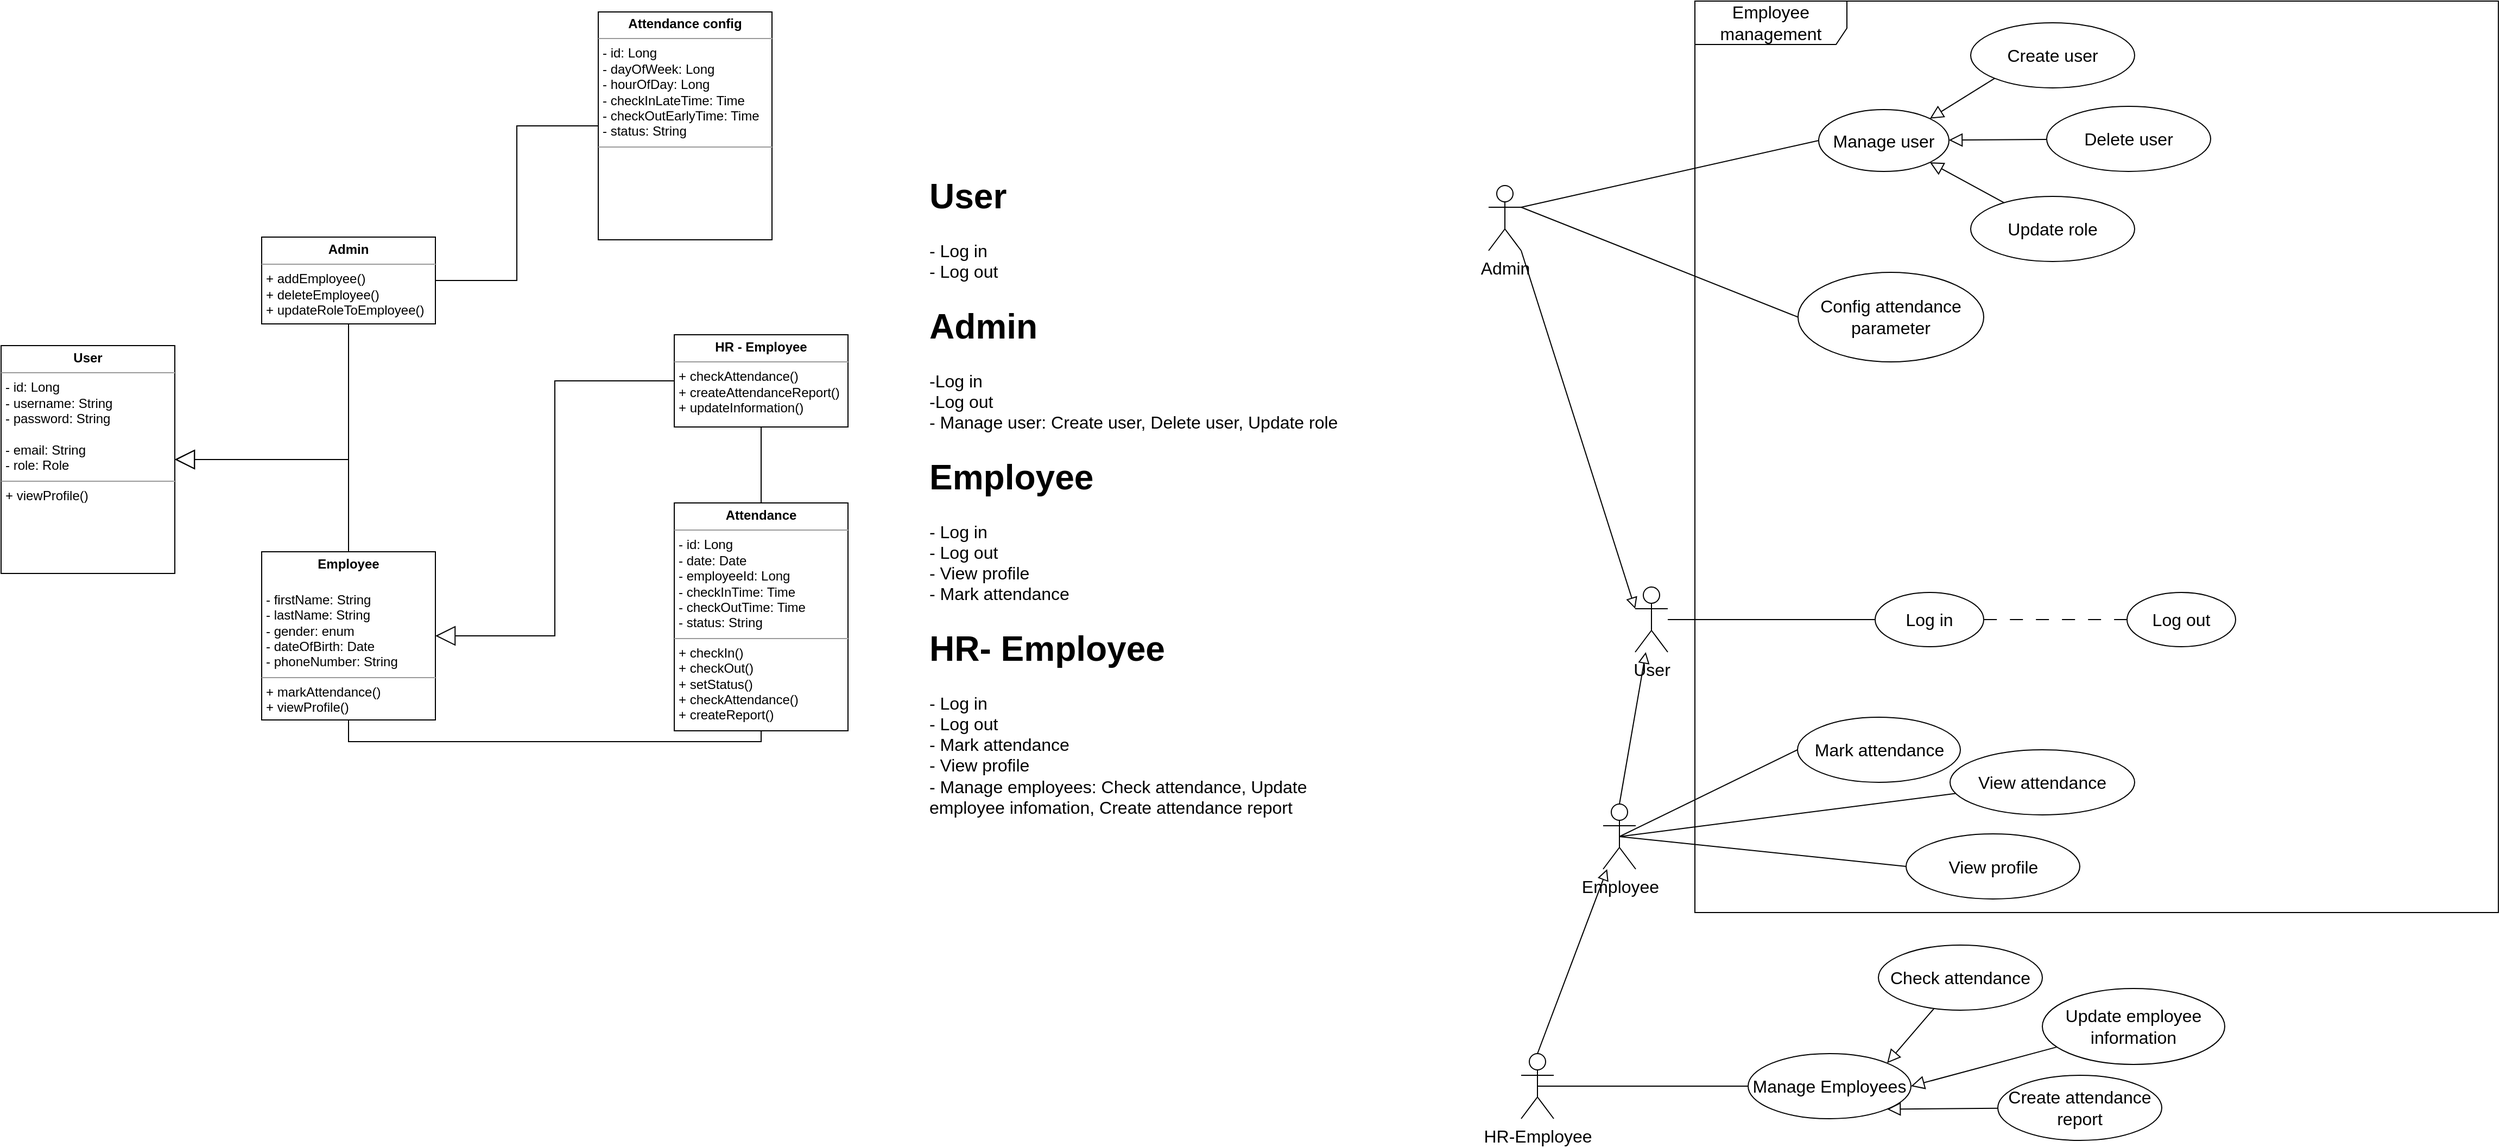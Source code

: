 <mxfile version="21.6.8" type="github">
  <diagram name="Page-1" id="yYdE8fevcW1kotKpUtS1">
    <mxGraphModel dx="2582" dy="-37" grid="1" gridSize="10" guides="1" tooltips="1" connect="1" arrows="1" fold="1" page="0" pageScale="1" pageWidth="850" pageHeight="1100" math="0" shadow="0">
      <root>
        <mxCell id="0" />
        <mxCell id="1" parent="0" />
        <mxCell id="azzmEiPG0c4EjMa-7jpn-20" style="rounded=0;orthogonalLoop=1;jettySize=auto;html=1;entryX=0;entryY=0.333;entryDx=0;entryDy=0;entryPerimeter=0;fontSize=12;startSize=8;endSize=8;endArrow=block;endFill=0;exitX=1;exitY=1;exitDx=0;exitDy=0;exitPerimeter=0;" parent="1" source="azzmEiPG0c4EjMa-7jpn-1" target="azzmEiPG0c4EjMa-7jpn-2" edge="1">
          <mxGeometry relative="1" as="geometry" />
        </mxCell>
        <mxCell id="azzmEiPG0c4EjMa-7jpn-23" style="edgeStyle=none;curved=1;rounded=0;orthogonalLoop=1;jettySize=auto;html=1;exitX=1;exitY=0.333;exitDx=0;exitDy=0;exitPerimeter=0;entryX=0;entryY=0.5;entryDx=0;entryDy=0;fontSize=12;startSize=8;endSize=8;endArrow=none;endFill=0;" parent="1" source="azzmEiPG0c4EjMa-7jpn-1" target="azzmEiPG0c4EjMa-7jpn-22" edge="1">
          <mxGeometry relative="1" as="geometry">
            <mxPoint x="-410" y="678.5" as="sourcePoint" />
          </mxGeometry>
        </mxCell>
        <mxCell id="0ZDP7mP9zb8yZb6EwsvK-36" style="edgeStyle=none;curved=1;rounded=0;orthogonalLoop=1;jettySize=auto;html=1;exitX=1;exitY=0.333;exitDx=0;exitDy=0;exitPerimeter=0;entryX=0;entryY=0.5;entryDx=0;entryDy=0;fontSize=12;startSize=8;endSize=8;endArrow=none;endFill=0;" edge="1" parent="1" source="azzmEiPG0c4EjMa-7jpn-1" target="0ZDP7mP9zb8yZb6EwsvK-35">
          <mxGeometry relative="1" as="geometry" />
        </mxCell>
        <mxCell id="azzmEiPG0c4EjMa-7jpn-1" value="Admin&lt;br&gt;" style="shape=umlActor;verticalLabelPosition=bottom;verticalAlign=top;html=1;outlineConnect=0;fontSize=16;" parent="1" vertex="1">
          <mxGeometry x="-470" y="650" width="30" height="60" as="geometry" />
        </mxCell>
        <mxCell id="azzmEiPG0c4EjMa-7jpn-2" value="User" style="shape=umlActor;verticalLabelPosition=bottom;verticalAlign=top;html=1;outlineConnect=0;fontSize=16;" parent="1" vertex="1">
          <mxGeometry x="-335" y="1020" width="30" height="60" as="geometry" />
        </mxCell>
        <mxCell id="azzmEiPG0c4EjMa-7jpn-21" style="rounded=0;orthogonalLoop=1;jettySize=auto;html=1;exitX=0.5;exitY=0;exitDx=0;exitDy=0;exitPerimeter=0;fontSize=12;startSize=8;endSize=8;endArrow=block;endFill=0;" parent="1" source="azzmEiPG0c4EjMa-7jpn-5" target="azzmEiPG0c4EjMa-7jpn-2" edge="1">
          <mxGeometry relative="1" as="geometry" />
        </mxCell>
        <mxCell id="azzmEiPG0c4EjMa-7jpn-39" style="edgeStyle=none;curved=1;rounded=0;orthogonalLoop=1;jettySize=auto;html=1;exitX=0.5;exitY=0.5;exitDx=0;exitDy=0;exitPerimeter=0;entryX=0;entryY=0.5;entryDx=0;entryDy=0;fontSize=12;startSize=8;endSize=8;endArrow=none;endFill=0;" parent="1" source="azzmEiPG0c4EjMa-7jpn-5" target="azzmEiPG0c4EjMa-7jpn-38" edge="1">
          <mxGeometry relative="1" as="geometry" />
        </mxCell>
        <mxCell id="0ZDP7mP9zb8yZb6EwsvK-33" style="edgeStyle=none;curved=1;rounded=0;orthogonalLoop=1;jettySize=auto;html=1;exitX=0.5;exitY=0.5;exitDx=0;exitDy=0;exitPerimeter=0;fontSize=12;startSize=8;endSize=8;endArrow=none;endFill=0;" edge="1" parent="1" source="azzmEiPG0c4EjMa-7jpn-5" target="0ZDP7mP9zb8yZb6EwsvK-32">
          <mxGeometry relative="1" as="geometry" />
        </mxCell>
        <mxCell id="azzmEiPG0c4EjMa-7jpn-5" value="Employee" style="shape=umlActor;verticalLabelPosition=bottom;verticalAlign=top;html=1;outlineConnect=0;fontSize=16;" parent="1" vertex="1">
          <mxGeometry x="-364.5" y="1220" width="30" height="60" as="geometry" />
        </mxCell>
        <mxCell id="azzmEiPG0c4EjMa-7jpn-19" style="edgeStyle=none;curved=1;rounded=0;orthogonalLoop=1;jettySize=auto;html=1;exitX=0;exitY=0.5;exitDx=0;exitDy=0;fontSize=12;startSize=8;endSize=8;endArrow=none;endFill=0;" parent="1" source="azzmEiPG0c4EjMa-7jpn-10" target="azzmEiPG0c4EjMa-7jpn-2" edge="1">
          <mxGeometry relative="1" as="geometry" />
        </mxCell>
        <mxCell id="azzmEiPG0c4EjMa-7jpn-10" value="Log in" style="ellipse;whiteSpace=wrap;html=1;fontSize=16;" parent="1" vertex="1">
          <mxGeometry x="-114" y="1025" width="100" height="50" as="geometry" />
        </mxCell>
        <mxCell id="azzmEiPG0c4EjMa-7jpn-17" style="edgeStyle=none;curved=1;rounded=0;orthogonalLoop=1;jettySize=auto;html=1;exitX=0.5;exitY=0;exitDx=0;exitDy=0;exitPerimeter=0;fontSize=12;startSize=8;endSize=8;endArrow=block;endFill=0;" parent="1" source="azzmEiPG0c4EjMa-7jpn-12" target="azzmEiPG0c4EjMa-7jpn-5" edge="1">
          <mxGeometry relative="1" as="geometry">
            <mxPoint x="-327" y="1590" as="sourcePoint" />
            <mxPoint x="-327" y="1390" as="targetPoint" />
          </mxGeometry>
        </mxCell>
        <mxCell id="azzmEiPG0c4EjMa-7jpn-12" value="HR-Employee&lt;br&gt;" style="shape=umlActor;verticalLabelPosition=bottom;verticalAlign=top;html=1;outlineConnect=0;fontSize=16;" parent="1" vertex="1">
          <mxGeometry x="-440" y="1450" width="30" height="60" as="geometry" />
        </mxCell>
        <mxCell id="azzmEiPG0c4EjMa-7jpn-13" value="Manage Employees" style="ellipse;whiteSpace=wrap;html=1;fontSize=16;" parent="1" vertex="1">
          <mxGeometry x="-231" y="1450" width="150" height="60" as="geometry" />
        </mxCell>
        <mxCell id="azzmEiPG0c4EjMa-7jpn-15" value="" style="endArrow=none;html=1;rounded=0;fontSize=12;startSize=8;endSize=8;curved=1;exitX=0.5;exitY=0.5;exitDx=0;exitDy=0;exitPerimeter=0;entryX=0;entryY=0.5;entryDx=0;entryDy=0;" parent="1" source="azzmEiPG0c4EjMa-7jpn-12" target="azzmEiPG0c4EjMa-7jpn-13" edge="1">
          <mxGeometry width="50" height="50" relative="1" as="geometry">
            <mxPoint x="-261" y="1480" as="sourcePoint" />
            <mxPoint x="-211" y="1430" as="targetPoint" />
          </mxGeometry>
        </mxCell>
        <mxCell id="azzmEiPG0c4EjMa-7jpn-22" value="Manage user" style="ellipse;whiteSpace=wrap;html=1;fontSize=16;" parent="1" vertex="1">
          <mxGeometry x="-166" y="580" width="120" height="57" as="geometry" />
        </mxCell>
        <mxCell id="azzmEiPG0c4EjMa-7jpn-32" style="edgeStyle=none;curved=1;rounded=0;orthogonalLoop=1;jettySize=auto;html=1;entryX=1;entryY=0;entryDx=0;entryDy=0;fontSize=12;startSize=8;endSize=10;endArrow=block;endFill=0;" parent="1" source="azzmEiPG0c4EjMa-7jpn-29" target="azzmEiPG0c4EjMa-7jpn-13" edge="1">
          <mxGeometry relative="1" as="geometry" />
        </mxCell>
        <mxCell id="azzmEiPG0c4EjMa-7jpn-29" value="Check attendance" style="ellipse;whiteSpace=wrap;html=1;fontSize=16;" parent="1" vertex="1">
          <mxGeometry x="-111" y="1350" width="151" height="60" as="geometry" />
        </mxCell>
        <mxCell id="azzmEiPG0c4EjMa-7jpn-30" style="edgeStyle=none;curved=1;rounded=0;orthogonalLoop=1;jettySize=auto;html=1;exitX=0.5;exitY=1;exitDx=0;exitDy=0;fontSize=12;startSize=8;endSize=8;" parent="1" source="azzmEiPG0c4EjMa-7jpn-13" target="azzmEiPG0c4EjMa-7jpn-13" edge="1">
          <mxGeometry relative="1" as="geometry" />
        </mxCell>
        <mxCell id="azzmEiPG0c4EjMa-7jpn-35" style="edgeStyle=none;curved=1;rounded=0;orthogonalLoop=1;jettySize=auto;html=1;entryX=1;entryY=0.5;entryDx=0;entryDy=0;fontSize=12;startSize=8;endSize=10;endArrow=block;endFill=0;" parent="1" source="azzmEiPG0c4EjMa-7jpn-34" target="azzmEiPG0c4EjMa-7jpn-13" edge="1">
          <mxGeometry relative="1" as="geometry" />
        </mxCell>
        <mxCell id="azzmEiPG0c4EjMa-7jpn-34" value="Update employee information" style="ellipse;whiteSpace=wrap;html=1;fontSize=16;" parent="1" vertex="1">
          <mxGeometry x="40" y="1390" width="168" height="70" as="geometry" />
        </mxCell>
        <mxCell id="azzmEiPG0c4EjMa-7jpn-43" style="edgeStyle=none;orthogonalLoop=1;jettySize=auto;html=1;entryX=1;entryY=1;entryDx=0;entryDy=0;fontSize=12;startSize=8;endSize=10;endArrow=block;endFill=0;curved=1;targetPerimeterSpacing=1;" parent="1" source="azzmEiPG0c4EjMa-7jpn-36" target="azzmEiPG0c4EjMa-7jpn-13" edge="1">
          <mxGeometry relative="1" as="geometry" />
        </mxCell>
        <mxCell id="azzmEiPG0c4EjMa-7jpn-36" value="Create attendance report" style="ellipse;whiteSpace=wrap;html=1;fontSize=16;" parent="1" vertex="1">
          <mxGeometry x="-1" y="1470" width="151" height="60" as="geometry" />
        </mxCell>
        <mxCell id="azzmEiPG0c4EjMa-7jpn-38" value="Mark attendance" style="ellipse;whiteSpace=wrap;html=1;fontSize=16;" parent="1" vertex="1">
          <mxGeometry x="-185.5" y="1140" width="150" height="60" as="geometry" />
        </mxCell>
        <mxCell id="azzmEiPG0c4EjMa-7jpn-48" style="edgeStyle=none;curved=1;rounded=0;orthogonalLoop=1;jettySize=auto;html=1;exitX=0;exitY=1;exitDx=0;exitDy=0;entryX=1;entryY=0;entryDx=0;entryDy=0;fontSize=12;startSize=8;endSize=10;endArrow=block;endFill=0;" parent="1" source="azzmEiPG0c4EjMa-7jpn-44" target="azzmEiPG0c4EjMa-7jpn-22" edge="1">
          <mxGeometry relative="1" as="geometry" />
        </mxCell>
        <mxCell id="azzmEiPG0c4EjMa-7jpn-44" value="Create user" style="ellipse;whiteSpace=wrap;html=1;fontSize=16;" parent="1" vertex="1">
          <mxGeometry x="-26" y="500" width="151" height="60" as="geometry" />
        </mxCell>
        <mxCell id="azzmEiPG0c4EjMa-7jpn-49" style="edgeStyle=none;curved=1;rounded=0;orthogonalLoop=1;jettySize=auto;html=1;fontSize=12;startSize=8;endSize=10;endArrow=block;endFill=0;" parent="1" source="azzmEiPG0c4EjMa-7jpn-45" target="azzmEiPG0c4EjMa-7jpn-22" edge="1">
          <mxGeometry relative="1" as="geometry" />
        </mxCell>
        <mxCell id="azzmEiPG0c4EjMa-7jpn-45" value="Delete user" style="ellipse;whiteSpace=wrap;html=1;fontSize=16;" parent="1" vertex="1">
          <mxGeometry x="44" y="577" width="151" height="60" as="geometry" />
        </mxCell>
        <mxCell id="azzmEiPG0c4EjMa-7jpn-51" style="edgeStyle=none;curved=1;rounded=0;orthogonalLoop=1;jettySize=auto;html=1;fontSize=12;startSize=8;endSize=8;endArrow=none;endFill=0;dashed=1;dashPattern=12 12;" parent="1" source="azzmEiPG0c4EjMa-7jpn-50" target="azzmEiPG0c4EjMa-7jpn-10" edge="1">
          <mxGeometry relative="1" as="geometry" />
        </mxCell>
        <mxCell id="azzmEiPG0c4EjMa-7jpn-50" value="Log out" style="ellipse;whiteSpace=wrap;html=1;fontSize=16;" parent="1" vertex="1">
          <mxGeometry x="118" y="1025" width="100" height="50" as="geometry" />
        </mxCell>
        <mxCell id="azzmEiPG0c4EjMa-7jpn-56" style="edgeStyle=none;curved=1;rounded=0;orthogonalLoop=1;jettySize=auto;html=1;entryX=0.5;entryY=0.5;entryDx=0;entryDy=0;entryPerimeter=0;fontSize=12;startSize=8;endSize=8;endArrow=none;endFill=0;exitX=0;exitY=0.5;exitDx=0;exitDy=0;" parent="1" source="azzmEiPG0c4EjMa-7jpn-55" target="azzmEiPG0c4EjMa-7jpn-5" edge="1">
          <mxGeometry relative="1" as="geometry" />
        </mxCell>
        <mxCell id="azzmEiPG0c4EjMa-7jpn-55" value="View profile" style="ellipse;whiteSpace=wrap;html=1;fontSize=16;" parent="1" vertex="1">
          <mxGeometry x="-85.5" y="1247.5" width="160" height="60" as="geometry" />
        </mxCell>
        <mxCell id="azzmEiPG0c4EjMa-7jpn-58" style="edgeStyle=none;curved=1;rounded=0;orthogonalLoop=1;jettySize=auto;html=1;entryX=1;entryY=1;entryDx=0;entryDy=0;fontSize=12;startSize=8;endSize=10;endArrow=block;endFill=0;" parent="1" source="azzmEiPG0c4EjMa-7jpn-57" target="azzmEiPG0c4EjMa-7jpn-22" edge="1">
          <mxGeometry relative="1" as="geometry" />
        </mxCell>
        <mxCell id="azzmEiPG0c4EjMa-7jpn-57" value="Update role" style="ellipse;whiteSpace=wrap;html=1;fontSize=16;" parent="1" vertex="1">
          <mxGeometry x="-26" y="660" width="151" height="60" as="geometry" />
        </mxCell>
        <mxCell id="azzmEiPG0c4EjMa-7jpn-60" value="Employee management" style="shape=umlFrame;whiteSpace=wrap;html=1;pointerEvents=0;fontSize=16;width=140;height=40;" parent="1" vertex="1">
          <mxGeometry x="-280" y="480" width="740" height="840" as="geometry" />
        </mxCell>
        <mxCell id="azzmEiPG0c4EjMa-7jpn-63" value="&lt;h1 style=&quot;border-color: var(--border-color);&quot;&gt;User&lt;/h1&gt;&lt;div&gt;- Log in&lt;/div&gt;&lt;div&gt;- Log out&lt;/div&gt;&lt;h1&gt;Admin&lt;/h1&gt;&lt;div&gt;-Log in&lt;/div&gt;&lt;div&gt;-Log out&lt;/div&gt;&lt;div&gt;- Manage user: Create user, Delete user, Update role&lt;br&gt;&lt;h1 style=&quot;border-color: var(--border-color);&quot;&gt;Employee&lt;/h1&gt;&lt;/div&gt;&lt;div&gt;- Log in&lt;/div&gt;&lt;div&gt;- Log out&lt;/div&gt;&lt;div&gt;- View profile&lt;/div&gt;&lt;div&gt;- Mark attendance&lt;/div&gt;&lt;div&gt;&lt;h1 style=&quot;border-color: var(--border-color);&quot;&gt;HR- Employee&lt;/h1&gt;&lt;/div&gt;&lt;div&gt;- Log in&lt;/div&gt;&lt;div&gt;- Log out&lt;/div&gt;&lt;div&gt;- Mark attendance&lt;/div&gt;&lt;div&gt;- View profile&lt;/div&gt;&lt;div&gt;- Manage employees: Check attendance, Update employee infomation, Create attendance report&lt;/div&gt;" style="text;html=1;strokeColor=none;fillColor=none;spacing=5;spacingTop=-20;whiteSpace=wrap;overflow=hidden;rounded=0;fontSize=16;" parent="1" vertex="1">
          <mxGeometry x="-990" y="630" width="410" height="620" as="geometry" />
        </mxCell>
        <mxCell id="0ZDP7mP9zb8yZb6EwsvK-1" value="&lt;p style=&quot;margin:0px;margin-top:4px;text-align:center;&quot;&gt;&lt;b&gt;User&lt;/b&gt;&lt;/p&gt;&lt;hr size=&quot;1&quot;&gt;&lt;p style=&quot;margin:0px;margin-left:4px;&quot;&gt;- id: Long&lt;/p&gt;&lt;p style=&quot;margin:0px;margin-left:4px;&quot;&gt;- username: String&lt;/p&gt;&lt;p style=&quot;margin:0px;margin-left:4px;&quot;&gt;- password: String&lt;/p&gt;&lt;p style=&quot;margin:0px;margin-left:4px;&quot;&gt;&lt;br&gt;&lt;/p&gt;&lt;p style=&quot;margin:0px;margin-left:4px;&quot;&gt;- email: String&lt;/p&gt;&lt;p style=&quot;margin:0px;margin-left:4px;&quot;&gt;- role: Role&lt;/p&gt;&lt;hr size=&quot;1&quot;&gt;&lt;p style=&quot;margin:0px;margin-left:4px;&quot;&gt;+ viewProfile()&lt;/p&gt;" style="verticalAlign=top;align=left;overflow=fill;fontSize=12;fontFamily=Helvetica;html=1;whiteSpace=wrap;" vertex="1" parent="1">
          <mxGeometry x="-1840" y="797.5" width="160" height="210" as="geometry" />
        </mxCell>
        <mxCell id="0ZDP7mP9zb8yZb6EwsvK-38" style="edgeStyle=orthogonalEdgeStyle;rounded=0;orthogonalLoop=1;jettySize=auto;html=1;exitX=1;exitY=0.5;exitDx=0;exitDy=0;entryX=0;entryY=0.5;entryDx=0;entryDy=0;fontSize=12;startSize=8;endSize=8;endArrow=none;endFill=0;" edge="1" parent="1" source="0ZDP7mP9zb8yZb6EwsvK-2" target="0ZDP7mP9zb8yZb6EwsvK-37">
          <mxGeometry relative="1" as="geometry" />
        </mxCell>
        <mxCell id="0ZDP7mP9zb8yZb6EwsvK-2" value="&lt;p style=&quot;margin:0px;margin-top:4px;text-align:center;&quot;&gt;&lt;b&gt;Admin&lt;/b&gt;&lt;/p&gt;&lt;hr size=&quot;1&quot;&gt;&lt;p style=&quot;margin:0px;margin-left:4px;&quot;&gt;+ addEmployee()&lt;/p&gt;&lt;p style=&quot;margin:0px;margin-left:4px;&quot;&gt;+ deleteEmployee()&lt;br&gt;&lt;/p&gt;&lt;p style=&quot;margin:0px;margin-left:4px;&quot;&gt;+ updateRoleToEmployee()&lt;br&gt;&lt;/p&gt;" style="verticalAlign=top;align=left;overflow=fill;fontSize=12;fontFamily=Helvetica;html=1;whiteSpace=wrap;" vertex="1" parent="1">
          <mxGeometry x="-1600" y="697.5" width="160" height="80" as="geometry" />
        </mxCell>
        <mxCell id="0ZDP7mP9zb8yZb6EwsvK-3" value="&lt;p style=&quot;margin:0px;margin-top:4px;text-align:center;&quot;&gt;&lt;b&gt;Employee&lt;/b&gt;&lt;/p&gt;&lt;p style=&quot;margin:0px;margin-top:4px;text-align:center;&quot;&gt;&lt;b&gt;&lt;br&gt;&lt;/b&gt;&lt;/p&gt;&lt;p style=&quot;border-color: var(--border-color); margin: 0px 0px 0px 4px;&quot;&gt;- firstName: String&lt;/p&gt;&lt;p style=&quot;border-color: var(--border-color); margin: 0px 0px 0px 4px;&quot;&gt;- lastName: String&lt;/p&gt;&lt;p style=&quot;border-color: var(--border-color); margin: 0px 0px 0px 4px;&quot;&gt;- gender: enum&lt;/p&gt;&lt;p style=&quot;border-color: var(--border-color); margin: 0px 0px 0px 4px;&quot;&gt;- dateOfBirth: Date&lt;/p&gt;&lt;p style=&quot;border-color: var(--border-color); margin: 0px 0px 0px 4px;&quot;&gt;- phoneNumber: String&lt;/p&gt;&lt;hr size=&quot;1&quot;&gt;&lt;p style=&quot;margin:0px;margin-left:4px;&quot;&gt;+ markAttendance()&lt;/p&gt;&lt;p style=&quot;margin:0px;margin-left:4px;&quot;&gt;+ viewProfile()&lt;/p&gt;" style="verticalAlign=top;align=left;overflow=fill;fontSize=12;fontFamily=Helvetica;html=1;whiteSpace=wrap;" vertex="1" parent="1">
          <mxGeometry x="-1600" y="987.5" width="160" height="155" as="geometry" />
        </mxCell>
        <mxCell id="0ZDP7mP9zb8yZb6EwsvK-4" value="&lt;p style=&quot;margin:0px;margin-top:4px;text-align:center;&quot;&gt;&lt;b&gt;HR - Employee&lt;/b&gt;&lt;/p&gt;&lt;hr size=&quot;1&quot;&gt;&lt;p style=&quot;margin:0px;margin-left:4px;&quot;&gt;&lt;span style=&quot;background-color: initial;&quot;&gt;+ checkAttendance()&lt;/span&gt;&lt;br&gt;&lt;/p&gt;&lt;p style=&quot;margin:0px;margin-left:4px;&quot;&gt;+ createAttendanceReport()&lt;/p&gt;&lt;p style=&quot;margin:0px;margin-left:4px;&quot;&gt;+ updateInformation()&lt;/p&gt;" style="verticalAlign=top;align=left;overflow=fill;fontSize=12;fontFamily=Helvetica;html=1;whiteSpace=wrap;" vertex="1" parent="1">
          <mxGeometry x="-1220" y="787.5" width="160" height="85" as="geometry" />
        </mxCell>
        <mxCell id="0ZDP7mP9zb8yZb6EwsvK-5" value="&lt;p style=&quot;margin:0px;margin-top:4px;text-align:center;&quot;&gt;&lt;b&gt;Attendance&lt;/b&gt;&lt;/p&gt;&lt;hr size=&quot;1&quot;&gt;&lt;p style=&quot;margin:0px;margin-left:4px;&quot;&gt;- id: Long&lt;/p&gt;&lt;p style=&quot;margin:0px;margin-left:4px;&quot;&gt;- date: Date&lt;/p&gt;&lt;p style=&quot;margin:0px;margin-left:4px;&quot;&gt;- employeeId: Long&lt;/p&gt;&lt;p style=&quot;margin:0px;margin-left:4px;&quot;&gt;- checkInTime: Time&lt;/p&gt;&lt;p style=&quot;margin:0px;margin-left:4px;&quot;&gt;- checkOutTime: Time&lt;/p&gt;&lt;p style=&quot;margin:0px;margin-left:4px;&quot;&gt;- status: String&lt;/p&gt;&lt;hr size=&quot;1&quot;&gt;&lt;p style=&quot;margin:0px;margin-left:4px;&quot;&gt;+ checkIn()&lt;/p&gt;&lt;p style=&quot;margin:0px;margin-left:4px;&quot;&gt;+ checkOut()&lt;/p&gt;&lt;p style=&quot;margin:0px;margin-left:4px;&quot;&gt;+ setStatus()&lt;/p&gt;&lt;p style=&quot;margin:0px;margin-left:4px;&quot;&gt;+ checkAttendance()&lt;/p&gt;&lt;p style=&quot;margin:0px;margin-left:4px;&quot;&gt;+ createReport()&lt;/p&gt;" style="verticalAlign=top;align=left;overflow=fill;fontSize=12;fontFamily=Helvetica;html=1;whiteSpace=wrap;" vertex="1" parent="1">
          <mxGeometry x="-1220" y="942.5" width="160" height="210" as="geometry" />
        </mxCell>
        <mxCell id="0ZDP7mP9zb8yZb6EwsvK-24" value="" style="endArrow=block;endSize=16;endFill=0;html=1;rounded=0;fontSize=12;exitX=0.5;exitY=1;exitDx=0;exitDy=0;entryX=1;entryY=0.5;entryDx=0;entryDy=0;edgeStyle=orthogonalEdgeStyle;" edge="1" parent="1" source="0ZDP7mP9zb8yZb6EwsvK-2" target="0ZDP7mP9zb8yZb6EwsvK-1">
          <mxGeometry width="160" relative="1" as="geometry">
            <mxPoint x="-1250" y="837.5" as="sourcePoint" />
            <mxPoint x="-1390" y="727.5" as="targetPoint" />
          </mxGeometry>
        </mxCell>
        <mxCell id="0ZDP7mP9zb8yZb6EwsvK-25" value="" style="endArrow=block;endSize=16;endFill=0;html=1;rounded=0;fontSize=12;exitX=0.5;exitY=0;exitDx=0;exitDy=0;entryX=1;entryY=0.5;entryDx=0;entryDy=0;edgeStyle=orthogonalEdgeStyle;" edge="1" parent="1" source="0ZDP7mP9zb8yZb6EwsvK-3" target="0ZDP7mP9zb8yZb6EwsvK-1">
          <mxGeometry width="160" relative="1" as="geometry">
            <mxPoint x="-1530" y="857.5" as="sourcePoint" />
            <mxPoint x="-1650" y="957.5" as="targetPoint" />
          </mxGeometry>
        </mxCell>
        <mxCell id="0ZDP7mP9zb8yZb6EwsvK-28" value="" style="endArrow=block;endSize=16;endFill=0;html=1;rounded=0;fontSize=12;exitX=0;exitY=0.5;exitDx=0;exitDy=0;entryX=1;entryY=0.5;entryDx=0;entryDy=0;edgeStyle=orthogonalEdgeStyle;" edge="1" parent="1" source="0ZDP7mP9zb8yZb6EwsvK-4" target="0ZDP7mP9zb8yZb6EwsvK-3">
          <mxGeometry width="160" relative="1" as="geometry">
            <mxPoint x="-1220" y="862.5" as="sourcePoint" />
            <mxPoint x="-1220" y="787.5" as="targetPoint" />
          </mxGeometry>
        </mxCell>
        <mxCell id="0ZDP7mP9zb8yZb6EwsvK-30" value="" style="endArrow=none;endFill=0;endSize=12;html=1;rounded=0;fontSize=12;entryX=0.5;entryY=1;entryDx=0;entryDy=0;exitX=0.5;exitY=1;exitDx=0;exitDy=0;edgeStyle=orthogonalEdgeStyle;" edge="1" parent="1" source="0ZDP7mP9zb8yZb6EwsvK-5" target="0ZDP7mP9zb8yZb6EwsvK-3">
          <mxGeometry width="160" relative="1" as="geometry">
            <mxPoint x="-1350" y="1027.5" as="sourcePoint" />
            <mxPoint x="-1190" y="1027.5" as="targetPoint" />
          </mxGeometry>
        </mxCell>
        <mxCell id="0ZDP7mP9zb8yZb6EwsvK-31" value="" style="endArrow=none;endFill=0;endSize=12;html=1;rounded=0;fontSize=12;entryX=0.5;entryY=1;entryDx=0;entryDy=0;edgeStyle=orthogonalEdgeStyle;" edge="1" parent="1" source="0ZDP7mP9zb8yZb6EwsvK-5" target="0ZDP7mP9zb8yZb6EwsvK-4">
          <mxGeometry width="160" relative="1" as="geometry">
            <mxPoint x="-1070" y="1122.5" as="sourcePoint" />
            <mxPoint x="-1100" y="1017.5" as="targetPoint" />
          </mxGeometry>
        </mxCell>
        <mxCell id="0ZDP7mP9zb8yZb6EwsvK-32" value="View attendance" style="ellipse;whiteSpace=wrap;html=1;fontSize=16;" vertex="1" parent="1">
          <mxGeometry x="-45" y="1170" width="170" height="60" as="geometry" />
        </mxCell>
        <mxCell id="0ZDP7mP9zb8yZb6EwsvK-35" value="Config attendance parameter" style="ellipse;whiteSpace=wrap;html=1;fontSize=16;" vertex="1" parent="1">
          <mxGeometry x="-185" y="730" width="171" height="82.5" as="geometry" />
        </mxCell>
        <mxCell id="0ZDP7mP9zb8yZb6EwsvK-37" value="&lt;p style=&quot;margin:0px;margin-top:4px;text-align:center;&quot;&gt;&lt;b&gt;Attendance config&lt;/b&gt;&lt;/p&gt;&lt;hr size=&quot;1&quot;&gt;&lt;p style=&quot;margin:0px;margin-left:4px;&quot;&gt;- id: Long&lt;/p&gt;&lt;p style=&quot;margin:0px;margin-left:4px;&quot;&gt;- dayOfWeek: Long&lt;/p&gt;&lt;p style=&quot;margin:0px;margin-left:4px;&quot;&gt;- hourOfDay: Long&lt;/p&gt;&lt;p style=&quot;margin:0px;margin-left:4px;&quot;&gt;- checkInLateTime: Time&lt;/p&gt;&lt;p style=&quot;margin:0px;margin-left:4px;&quot;&gt;- checkOutEarlyTime: Time&lt;/p&gt;&lt;p style=&quot;margin:0px;margin-left:4px;&quot;&gt;- status: String&lt;/p&gt;&lt;hr size=&quot;1&quot;&gt;&lt;p style=&quot;margin:0px;margin-left:4px;&quot;&gt;&lt;br&gt;&lt;/p&gt;" style="verticalAlign=top;align=left;overflow=fill;fontSize=12;fontFamily=Helvetica;html=1;whiteSpace=wrap;" vertex="1" parent="1">
          <mxGeometry x="-1290" y="490" width="160" height="210" as="geometry" />
        </mxCell>
      </root>
    </mxGraphModel>
  </diagram>
</mxfile>
